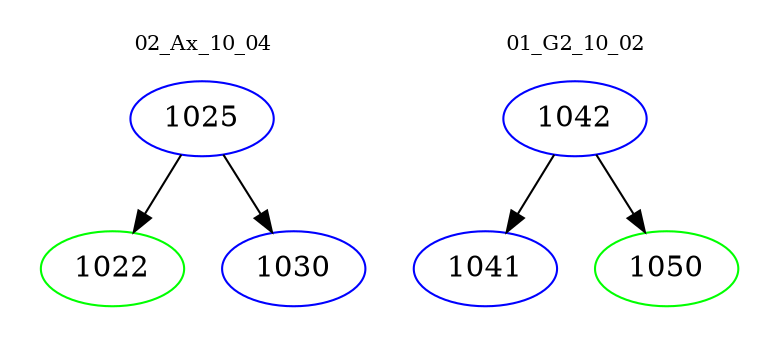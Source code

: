 digraph{
subgraph cluster_0 {
color = white
label = "02_Ax_10_04";
fontsize=10;
T0_1025 [label="1025", color="blue"]
T0_1025 -> T0_1022 [color="black"]
T0_1022 [label="1022", color="green"]
T0_1025 -> T0_1030 [color="black"]
T0_1030 [label="1030", color="blue"]
}
subgraph cluster_1 {
color = white
label = "01_G2_10_02";
fontsize=10;
T1_1042 [label="1042", color="blue"]
T1_1042 -> T1_1041 [color="black"]
T1_1041 [label="1041", color="blue"]
T1_1042 -> T1_1050 [color="black"]
T1_1050 [label="1050", color="green"]
}
}
